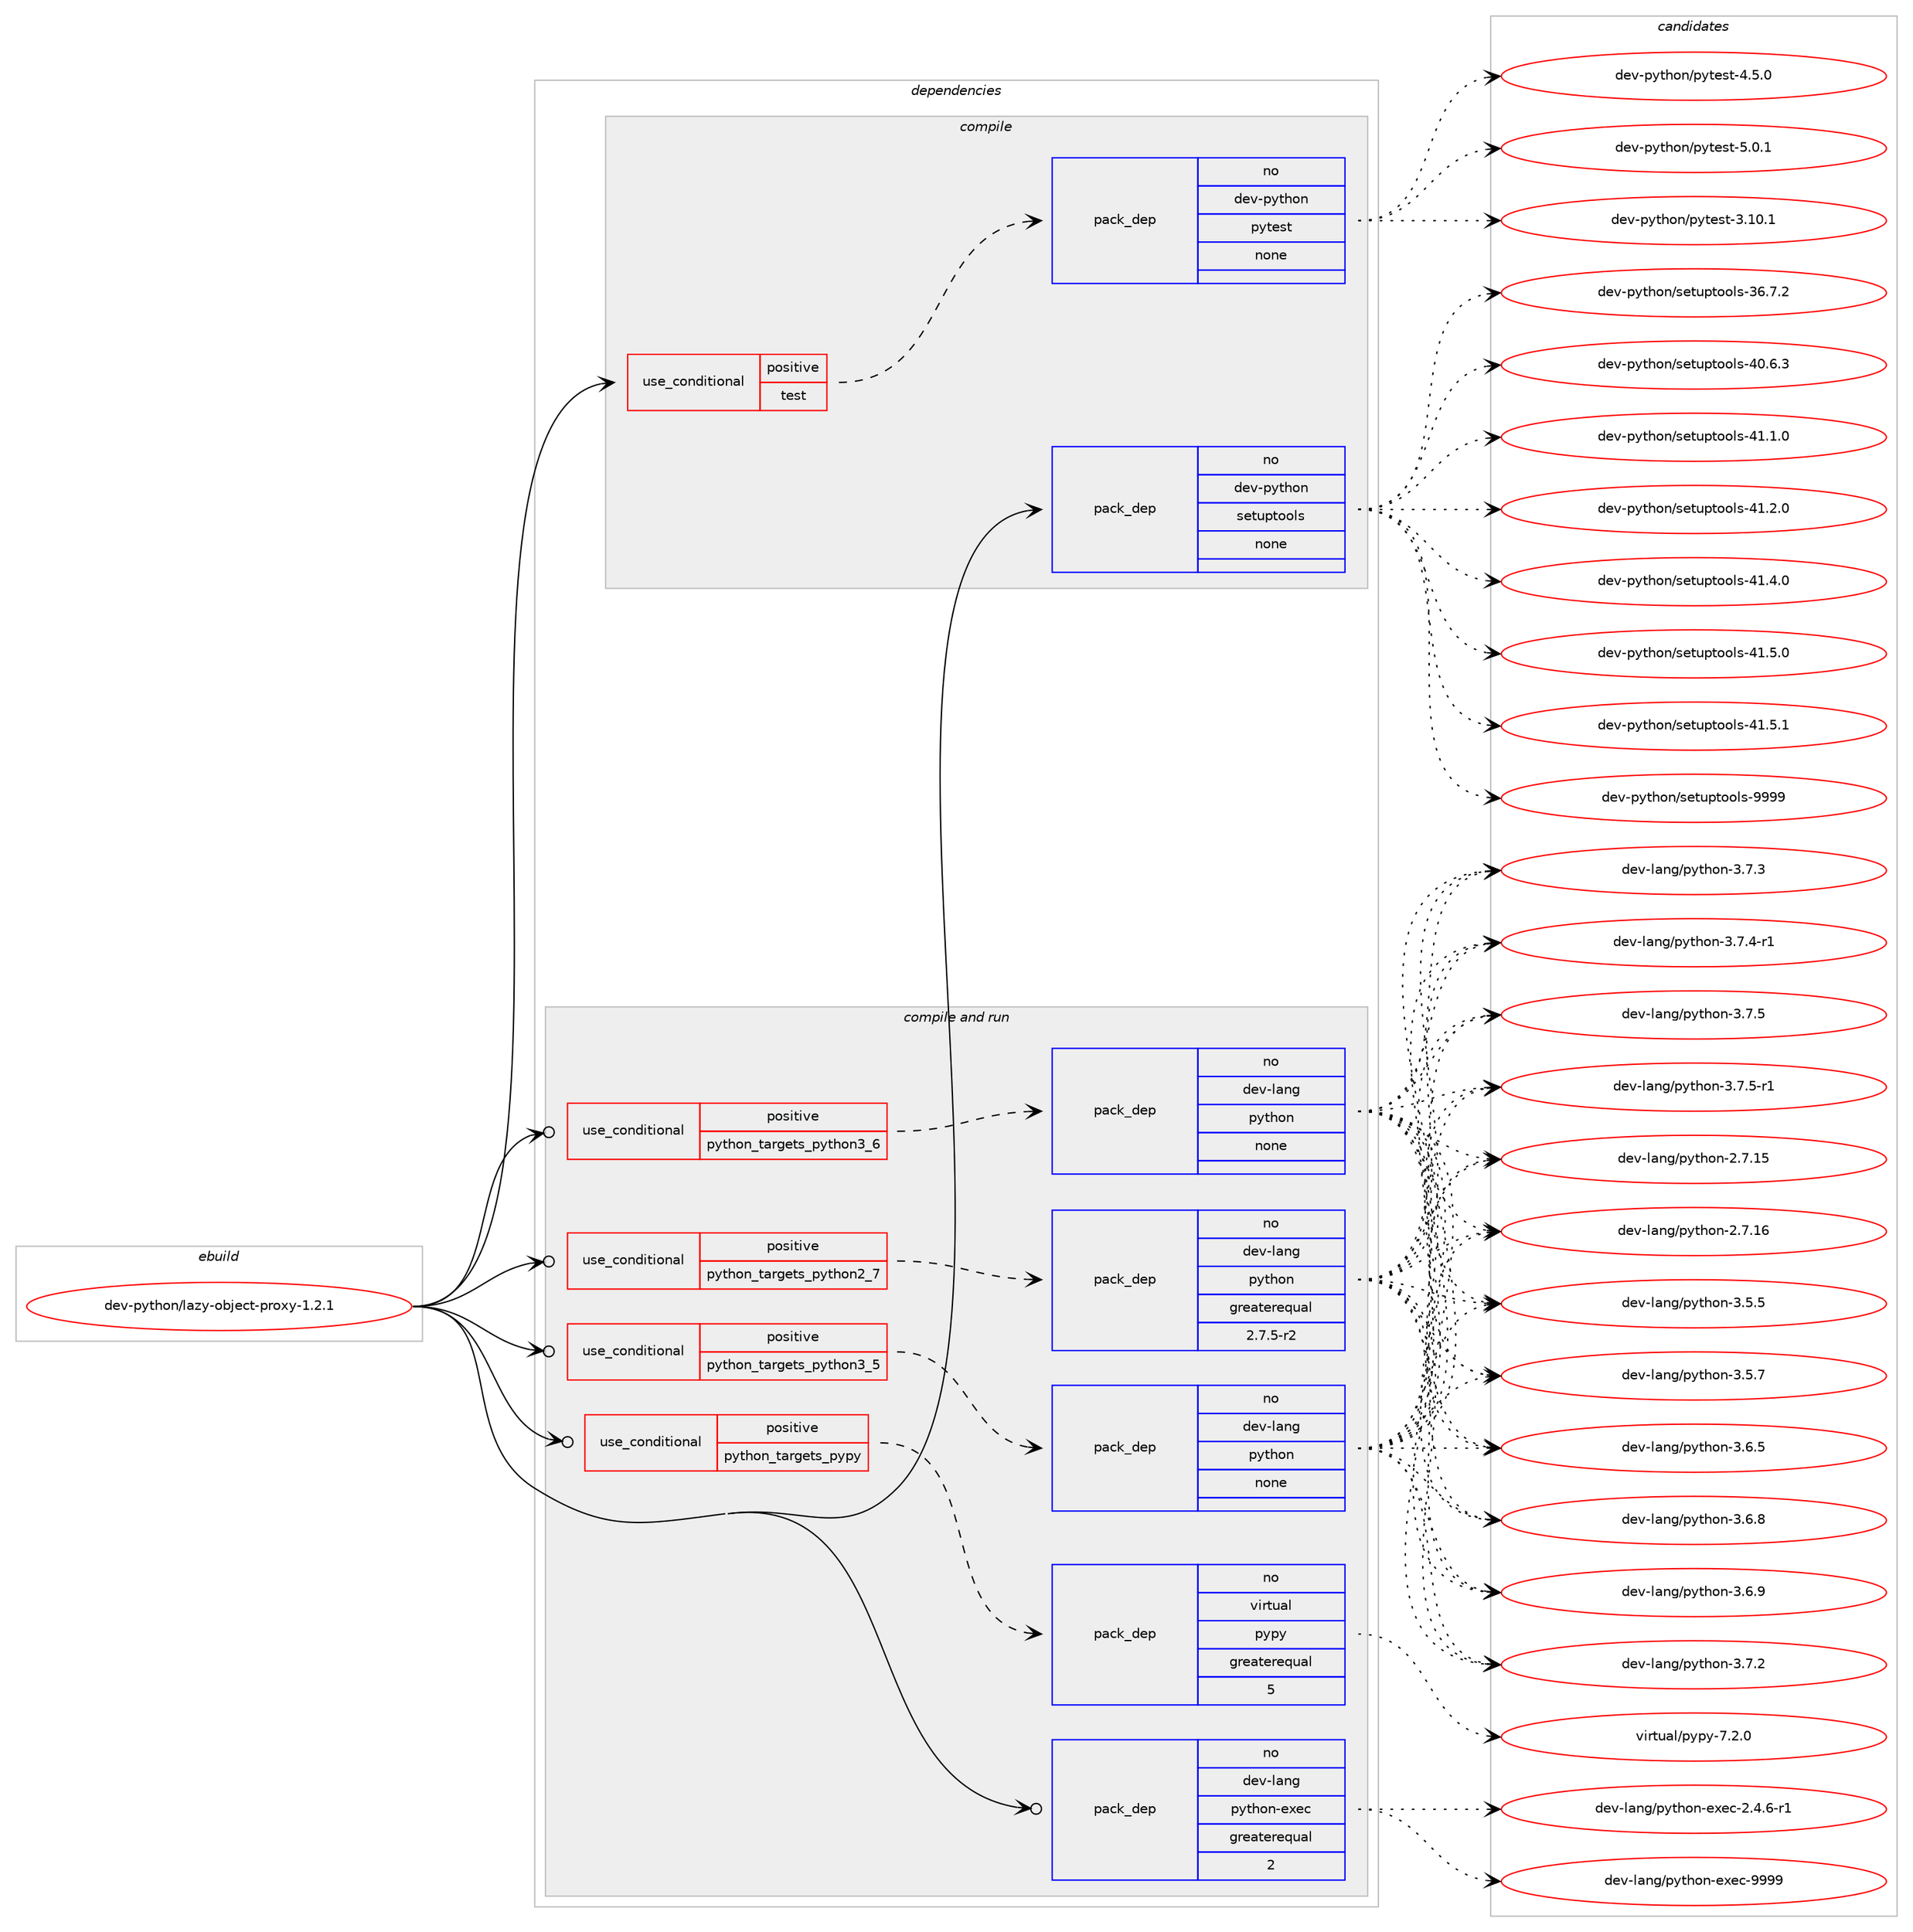 digraph prolog {

# *************
# Graph options
# *************

newrank=true;
concentrate=true;
compound=true;
graph [rankdir=LR,fontname=Helvetica,fontsize=10,ranksep=1.5];#, ranksep=2.5, nodesep=0.2];
edge  [arrowhead=vee];
node  [fontname=Helvetica,fontsize=10];

# **********
# The ebuild
# **********

subgraph cluster_leftcol {
color=gray;
rank=same;
label=<<i>ebuild</i>>;
id [label="dev-python/lazy-object-proxy-1.2.1", color=red, width=4, href="../dev-python/lazy-object-proxy-1.2.1.svg"];
}

# ****************
# The dependencies
# ****************

subgraph cluster_midcol {
color=gray;
label=<<i>dependencies</i>>;
subgraph cluster_compile {
fillcolor="#eeeeee";
style=filled;
label=<<i>compile</i>>;
subgraph cond141858 {
dependency612620 [label=<<TABLE BORDER="0" CELLBORDER="1" CELLSPACING="0" CELLPADDING="4"><TR><TD ROWSPAN="3" CELLPADDING="10">use_conditional</TD></TR><TR><TD>positive</TD></TR><TR><TD>test</TD></TR></TABLE>>, shape=none, color=red];
subgraph pack458958 {
dependency612621 [label=<<TABLE BORDER="0" CELLBORDER="1" CELLSPACING="0" CELLPADDING="4" WIDTH="220"><TR><TD ROWSPAN="6" CELLPADDING="30">pack_dep</TD></TR><TR><TD WIDTH="110">no</TD></TR><TR><TD>dev-python</TD></TR><TR><TD>pytest</TD></TR><TR><TD>none</TD></TR><TR><TD></TD></TR></TABLE>>, shape=none, color=blue];
}
dependency612620:e -> dependency612621:w [weight=20,style="dashed",arrowhead="vee"];
}
id:e -> dependency612620:w [weight=20,style="solid",arrowhead="vee"];
subgraph pack458959 {
dependency612622 [label=<<TABLE BORDER="0" CELLBORDER="1" CELLSPACING="0" CELLPADDING="4" WIDTH="220"><TR><TD ROWSPAN="6" CELLPADDING="30">pack_dep</TD></TR><TR><TD WIDTH="110">no</TD></TR><TR><TD>dev-python</TD></TR><TR><TD>setuptools</TD></TR><TR><TD>none</TD></TR><TR><TD></TD></TR></TABLE>>, shape=none, color=blue];
}
id:e -> dependency612622:w [weight=20,style="solid",arrowhead="vee"];
}
subgraph cluster_compileandrun {
fillcolor="#eeeeee";
style=filled;
label=<<i>compile and run</i>>;
subgraph cond141859 {
dependency612623 [label=<<TABLE BORDER="0" CELLBORDER="1" CELLSPACING="0" CELLPADDING="4"><TR><TD ROWSPAN="3" CELLPADDING="10">use_conditional</TD></TR><TR><TD>positive</TD></TR><TR><TD>python_targets_pypy</TD></TR></TABLE>>, shape=none, color=red];
subgraph pack458960 {
dependency612624 [label=<<TABLE BORDER="0" CELLBORDER="1" CELLSPACING="0" CELLPADDING="4" WIDTH="220"><TR><TD ROWSPAN="6" CELLPADDING="30">pack_dep</TD></TR><TR><TD WIDTH="110">no</TD></TR><TR><TD>virtual</TD></TR><TR><TD>pypy</TD></TR><TR><TD>greaterequal</TD></TR><TR><TD>5</TD></TR></TABLE>>, shape=none, color=blue];
}
dependency612623:e -> dependency612624:w [weight=20,style="dashed",arrowhead="vee"];
}
id:e -> dependency612623:w [weight=20,style="solid",arrowhead="odotvee"];
subgraph cond141860 {
dependency612625 [label=<<TABLE BORDER="0" CELLBORDER="1" CELLSPACING="0" CELLPADDING="4"><TR><TD ROWSPAN="3" CELLPADDING="10">use_conditional</TD></TR><TR><TD>positive</TD></TR><TR><TD>python_targets_python2_7</TD></TR></TABLE>>, shape=none, color=red];
subgraph pack458961 {
dependency612626 [label=<<TABLE BORDER="0" CELLBORDER="1" CELLSPACING="0" CELLPADDING="4" WIDTH="220"><TR><TD ROWSPAN="6" CELLPADDING="30">pack_dep</TD></TR><TR><TD WIDTH="110">no</TD></TR><TR><TD>dev-lang</TD></TR><TR><TD>python</TD></TR><TR><TD>greaterequal</TD></TR><TR><TD>2.7.5-r2</TD></TR></TABLE>>, shape=none, color=blue];
}
dependency612625:e -> dependency612626:w [weight=20,style="dashed",arrowhead="vee"];
}
id:e -> dependency612625:w [weight=20,style="solid",arrowhead="odotvee"];
subgraph cond141861 {
dependency612627 [label=<<TABLE BORDER="0" CELLBORDER="1" CELLSPACING="0" CELLPADDING="4"><TR><TD ROWSPAN="3" CELLPADDING="10">use_conditional</TD></TR><TR><TD>positive</TD></TR><TR><TD>python_targets_python3_5</TD></TR></TABLE>>, shape=none, color=red];
subgraph pack458962 {
dependency612628 [label=<<TABLE BORDER="0" CELLBORDER="1" CELLSPACING="0" CELLPADDING="4" WIDTH="220"><TR><TD ROWSPAN="6" CELLPADDING="30">pack_dep</TD></TR><TR><TD WIDTH="110">no</TD></TR><TR><TD>dev-lang</TD></TR><TR><TD>python</TD></TR><TR><TD>none</TD></TR><TR><TD></TD></TR></TABLE>>, shape=none, color=blue];
}
dependency612627:e -> dependency612628:w [weight=20,style="dashed",arrowhead="vee"];
}
id:e -> dependency612627:w [weight=20,style="solid",arrowhead="odotvee"];
subgraph cond141862 {
dependency612629 [label=<<TABLE BORDER="0" CELLBORDER="1" CELLSPACING="0" CELLPADDING="4"><TR><TD ROWSPAN="3" CELLPADDING="10">use_conditional</TD></TR><TR><TD>positive</TD></TR><TR><TD>python_targets_python3_6</TD></TR></TABLE>>, shape=none, color=red];
subgraph pack458963 {
dependency612630 [label=<<TABLE BORDER="0" CELLBORDER="1" CELLSPACING="0" CELLPADDING="4" WIDTH="220"><TR><TD ROWSPAN="6" CELLPADDING="30">pack_dep</TD></TR><TR><TD WIDTH="110">no</TD></TR><TR><TD>dev-lang</TD></TR><TR><TD>python</TD></TR><TR><TD>none</TD></TR><TR><TD></TD></TR></TABLE>>, shape=none, color=blue];
}
dependency612629:e -> dependency612630:w [weight=20,style="dashed",arrowhead="vee"];
}
id:e -> dependency612629:w [weight=20,style="solid",arrowhead="odotvee"];
subgraph pack458964 {
dependency612631 [label=<<TABLE BORDER="0" CELLBORDER="1" CELLSPACING="0" CELLPADDING="4" WIDTH="220"><TR><TD ROWSPAN="6" CELLPADDING="30">pack_dep</TD></TR><TR><TD WIDTH="110">no</TD></TR><TR><TD>dev-lang</TD></TR><TR><TD>python-exec</TD></TR><TR><TD>greaterequal</TD></TR><TR><TD>2</TD></TR></TABLE>>, shape=none, color=blue];
}
id:e -> dependency612631:w [weight=20,style="solid",arrowhead="odotvee"];
}
subgraph cluster_run {
fillcolor="#eeeeee";
style=filled;
label=<<i>run</i>>;
}
}

# **************
# The candidates
# **************

subgraph cluster_choices {
rank=same;
color=gray;
label=<<i>candidates</i>>;

subgraph choice458958 {
color=black;
nodesep=1;
choice100101118451121211161041111104711212111610111511645514649484649 [label="dev-python/pytest-3.10.1", color=red, width=4,href="../dev-python/pytest-3.10.1.svg"];
choice1001011184511212111610411111047112121116101115116455246534648 [label="dev-python/pytest-4.5.0", color=red, width=4,href="../dev-python/pytest-4.5.0.svg"];
choice1001011184511212111610411111047112121116101115116455346484649 [label="dev-python/pytest-5.0.1", color=red, width=4,href="../dev-python/pytest-5.0.1.svg"];
dependency612621:e -> choice100101118451121211161041111104711212111610111511645514649484649:w [style=dotted,weight="100"];
dependency612621:e -> choice1001011184511212111610411111047112121116101115116455246534648:w [style=dotted,weight="100"];
dependency612621:e -> choice1001011184511212111610411111047112121116101115116455346484649:w [style=dotted,weight="100"];
}
subgraph choice458959 {
color=black;
nodesep=1;
choice100101118451121211161041111104711510111611711211611111110811545515446554650 [label="dev-python/setuptools-36.7.2", color=red, width=4,href="../dev-python/setuptools-36.7.2.svg"];
choice100101118451121211161041111104711510111611711211611111110811545524846544651 [label="dev-python/setuptools-40.6.3", color=red, width=4,href="../dev-python/setuptools-40.6.3.svg"];
choice100101118451121211161041111104711510111611711211611111110811545524946494648 [label="dev-python/setuptools-41.1.0", color=red, width=4,href="../dev-python/setuptools-41.1.0.svg"];
choice100101118451121211161041111104711510111611711211611111110811545524946504648 [label="dev-python/setuptools-41.2.0", color=red, width=4,href="../dev-python/setuptools-41.2.0.svg"];
choice100101118451121211161041111104711510111611711211611111110811545524946524648 [label="dev-python/setuptools-41.4.0", color=red, width=4,href="../dev-python/setuptools-41.4.0.svg"];
choice100101118451121211161041111104711510111611711211611111110811545524946534648 [label="dev-python/setuptools-41.5.0", color=red, width=4,href="../dev-python/setuptools-41.5.0.svg"];
choice100101118451121211161041111104711510111611711211611111110811545524946534649 [label="dev-python/setuptools-41.5.1", color=red, width=4,href="../dev-python/setuptools-41.5.1.svg"];
choice10010111845112121116104111110471151011161171121161111111081154557575757 [label="dev-python/setuptools-9999", color=red, width=4,href="../dev-python/setuptools-9999.svg"];
dependency612622:e -> choice100101118451121211161041111104711510111611711211611111110811545515446554650:w [style=dotted,weight="100"];
dependency612622:e -> choice100101118451121211161041111104711510111611711211611111110811545524846544651:w [style=dotted,weight="100"];
dependency612622:e -> choice100101118451121211161041111104711510111611711211611111110811545524946494648:w [style=dotted,weight="100"];
dependency612622:e -> choice100101118451121211161041111104711510111611711211611111110811545524946504648:w [style=dotted,weight="100"];
dependency612622:e -> choice100101118451121211161041111104711510111611711211611111110811545524946524648:w [style=dotted,weight="100"];
dependency612622:e -> choice100101118451121211161041111104711510111611711211611111110811545524946534648:w [style=dotted,weight="100"];
dependency612622:e -> choice100101118451121211161041111104711510111611711211611111110811545524946534649:w [style=dotted,weight="100"];
dependency612622:e -> choice10010111845112121116104111110471151011161171121161111111081154557575757:w [style=dotted,weight="100"];
}
subgraph choice458960 {
color=black;
nodesep=1;
choice1181051141161179710847112121112121455546504648 [label="virtual/pypy-7.2.0", color=red, width=4,href="../virtual/pypy-7.2.0.svg"];
dependency612624:e -> choice1181051141161179710847112121112121455546504648:w [style=dotted,weight="100"];
}
subgraph choice458961 {
color=black;
nodesep=1;
choice10010111845108971101034711212111610411111045504655464953 [label="dev-lang/python-2.7.15", color=red, width=4,href="../dev-lang/python-2.7.15.svg"];
choice10010111845108971101034711212111610411111045504655464954 [label="dev-lang/python-2.7.16", color=red, width=4,href="../dev-lang/python-2.7.16.svg"];
choice100101118451089711010347112121116104111110455146534653 [label="dev-lang/python-3.5.5", color=red, width=4,href="../dev-lang/python-3.5.5.svg"];
choice100101118451089711010347112121116104111110455146534655 [label="dev-lang/python-3.5.7", color=red, width=4,href="../dev-lang/python-3.5.7.svg"];
choice100101118451089711010347112121116104111110455146544653 [label="dev-lang/python-3.6.5", color=red, width=4,href="../dev-lang/python-3.6.5.svg"];
choice100101118451089711010347112121116104111110455146544656 [label="dev-lang/python-3.6.8", color=red, width=4,href="../dev-lang/python-3.6.8.svg"];
choice100101118451089711010347112121116104111110455146544657 [label="dev-lang/python-3.6.9", color=red, width=4,href="../dev-lang/python-3.6.9.svg"];
choice100101118451089711010347112121116104111110455146554650 [label="dev-lang/python-3.7.2", color=red, width=4,href="../dev-lang/python-3.7.2.svg"];
choice100101118451089711010347112121116104111110455146554651 [label="dev-lang/python-3.7.3", color=red, width=4,href="../dev-lang/python-3.7.3.svg"];
choice1001011184510897110103471121211161041111104551465546524511449 [label="dev-lang/python-3.7.4-r1", color=red, width=4,href="../dev-lang/python-3.7.4-r1.svg"];
choice100101118451089711010347112121116104111110455146554653 [label="dev-lang/python-3.7.5", color=red, width=4,href="../dev-lang/python-3.7.5.svg"];
choice1001011184510897110103471121211161041111104551465546534511449 [label="dev-lang/python-3.7.5-r1", color=red, width=4,href="../dev-lang/python-3.7.5-r1.svg"];
dependency612626:e -> choice10010111845108971101034711212111610411111045504655464953:w [style=dotted,weight="100"];
dependency612626:e -> choice10010111845108971101034711212111610411111045504655464954:w [style=dotted,weight="100"];
dependency612626:e -> choice100101118451089711010347112121116104111110455146534653:w [style=dotted,weight="100"];
dependency612626:e -> choice100101118451089711010347112121116104111110455146534655:w [style=dotted,weight="100"];
dependency612626:e -> choice100101118451089711010347112121116104111110455146544653:w [style=dotted,weight="100"];
dependency612626:e -> choice100101118451089711010347112121116104111110455146544656:w [style=dotted,weight="100"];
dependency612626:e -> choice100101118451089711010347112121116104111110455146544657:w [style=dotted,weight="100"];
dependency612626:e -> choice100101118451089711010347112121116104111110455146554650:w [style=dotted,weight="100"];
dependency612626:e -> choice100101118451089711010347112121116104111110455146554651:w [style=dotted,weight="100"];
dependency612626:e -> choice1001011184510897110103471121211161041111104551465546524511449:w [style=dotted,weight="100"];
dependency612626:e -> choice100101118451089711010347112121116104111110455146554653:w [style=dotted,weight="100"];
dependency612626:e -> choice1001011184510897110103471121211161041111104551465546534511449:w [style=dotted,weight="100"];
}
subgraph choice458962 {
color=black;
nodesep=1;
choice10010111845108971101034711212111610411111045504655464953 [label="dev-lang/python-2.7.15", color=red, width=4,href="../dev-lang/python-2.7.15.svg"];
choice10010111845108971101034711212111610411111045504655464954 [label="dev-lang/python-2.7.16", color=red, width=4,href="../dev-lang/python-2.7.16.svg"];
choice100101118451089711010347112121116104111110455146534653 [label="dev-lang/python-3.5.5", color=red, width=4,href="../dev-lang/python-3.5.5.svg"];
choice100101118451089711010347112121116104111110455146534655 [label="dev-lang/python-3.5.7", color=red, width=4,href="../dev-lang/python-3.5.7.svg"];
choice100101118451089711010347112121116104111110455146544653 [label="dev-lang/python-3.6.5", color=red, width=4,href="../dev-lang/python-3.6.5.svg"];
choice100101118451089711010347112121116104111110455146544656 [label="dev-lang/python-3.6.8", color=red, width=4,href="../dev-lang/python-3.6.8.svg"];
choice100101118451089711010347112121116104111110455146544657 [label="dev-lang/python-3.6.9", color=red, width=4,href="../dev-lang/python-3.6.9.svg"];
choice100101118451089711010347112121116104111110455146554650 [label="dev-lang/python-3.7.2", color=red, width=4,href="../dev-lang/python-3.7.2.svg"];
choice100101118451089711010347112121116104111110455146554651 [label="dev-lang/python-3.7.3", color=red, width=4,href="../dev-lang/python-3.7.3.svg"];
choice1001011184510897110103471121211161041111104551465546524511449 [label="dev-lang/python-3.7.4-r1", color=red, width=4,href="../dev-lang/python-3.7.4-r1.svg"];
choice100101118451089711010347112121116104111110455146554653 [label="dev-lang/python-3.7.5", color=red, width=4,href="../dev-lang/python-3.7.5.svg"];
choice1001011184510897110103471121211161041111104551465546534511449 [label="dev-lang/python-3.7.5-r1", color=red, width=4,href="../dev-lang/python-3.7.5-r1.svg"];
dependency612628:e -> choice10010111845108971101034711212111610411111045504655464953:w [style=dotted,weight="100"];
dependency612628:e -> choice10010111845108971101034711212111610411111045504655464954:w [style=dotted,weight="100"];
dependency612628:e -> choice100101118451089711010347112121116104111110455146534653:w [style=dotted,weight="100"];
dependency612628:e -> choice100101118451089711010347112121116104111110455146534655:w [style=dotted,weight="100"];
dependency612628:e -> choice100101118451089711010347112121116104111110455146544653:w [style=dotted,weight="100"];
dependency612628:e -> choice100101118451089711010347112121116104111110455146544656:w [style=dotted,weight="100"];
dependency612628:e -> choice100101118451089711010347112121116104111110455146544657:w [style=dotted,weight="100"];
dependency612628:e -> choice100101118451089711010347112121116104111110455146554650:w [style=dotted,weight="100"];
dependency612628:e -> choice100101118451089711010347112121116104111110455146554651:w [style=dotted,weight="100"];
dependency612628:e -> choice1001011184510897110103471121211161041111104551465546524511449:w [style=dotted,weight="100"];
dependency612628:e -> choice100101118451089711010347112121116104111110455146554653:w [style=dotted,weight="100"];
dependency612628:e -> choice1001011184510897110103471121211161041111104551465546534511449:w [style=dotted,weight="100"];
}
subgraph choice458963 {
color=black;
nodesep=1;
choice10010111845108971101034711212111610411111045504655464953 [label="dev-lang/python-2.7.15", color=red, width=4,href="../dev-lang/python-2.7.15.svg"];
choice10010111845108971101034711212111610411111045504655464954 [label="dev-lang/python-2.7.16", color=red, width=4,href="../dev-lang/python-2.7.16.svg"];
choice100101118451089711010347112121116104111110455146534653 [label="dev-lang/python-3.5.5", color=red, width=4,href="../dev-lang/python-3.5.5.svg"];
choice100101118451089711010347112121116104111110455146534655 [label="dev-lang/python-3.5.7", color=red, width=4,href="../dev-lang/python-3.5.7.svg"];
choice100101118451089711010347112121116104111110455146544653 [label="dev-lang/python-3.6.5", color=red, width=4,href="../dev-lang/python-3.6.5.svg"];
choice100101118451089711010347112121116104111110455146544656 [label="dev-lang/python-3.6.8", color=red, width=4,href="../dev-lang/python-3.6.8.svg"];
choice100101118451089711010347112121116104111110455146544657 [label="dev-lang/python-3.6.9", color=red, width=4,href="../dev-lang/python-3.6.9.svg"];
choice100101118451089711010347112121116104111110455146554650 [label="dev-lang/python-3.7.2", color=red, width=4,href="../dev-lang/python-3.7.2.svg"];
choice100101118451089711010347112121116104111110455146554651 [label="dev-lang/python-3.7.3", color=red, width=4,href="../dev-lang/python-3.7.3.svg"];
choice1001011184510897110103471121211161041111104551465546524511449 [label="dev-lang/python-3.7.4-r1", color=red, width=4,href="../dev-lang/python-3.7.4-r1.svg"];
choice100101118451089711010347112121116104111110455146554653 [label="dev-lang/python-3.7.5", color=red, width=4,href="../dev-lang/python-3.7.5.svg"];
choice1001011184510897110103471121211161041111104551465546534511449 [label="dev-lang/python-3.7.5-r1", color=red, width=4,href="../dev-lang/python-3.7.5-r1.svg"];
dependency612630:e -> choice10010111845108971101034711212111610411111045504655464953:w [style=dotted,weight="100"];
dependency612630:e -> choice10010111845108971101034711212111610411111045504655464954:w [style=dotted,weight="100"];
dependency612630:e -> choice100101118451089711010347112121116104111110455146534653:w [style=dotted,weight="100"];
dependency612630:e -> choice100101118451089711010347112121116104111110455146534655:w [style=dotted,weight="100"];
dependency612630:e -> choice100101118451089711010347112121116104111110455146544653:w [style=dotted,weight="100"];
dependency612630:e -> choice100101118451089711010347112121116104111110455146544656:w [style=dotted,weight="100"];
dependency612630:e -> choice100101118451089711010347112121116104111110455146544657:w [style=dotted,weight="100"];
dependency612630:e -> choice100101118451089711010347112121116104111110455146554650:w [style=dotted,weight="100"];
dependency612630:e -> choice100101118451089711010347112121116104111110455146554651:w [style=dotted,weight="100"];
dependency612630:e -> choice1001011184510897110103471121211161041111104551465546524511449:w [style=dotted,weight="100"];
dependency612630:e -> choice100101118451089711010347112121116104111110455146554653:w [style=dotted,weight="100"];
dependency612630:e -> choice1001011184510897110103471121211161041111104551465546534511449:w [style=dotted,weight="100"];
}
subgraph choice458964 {
color=black;
nodesep=1;
choice10010111845108971101034711212111610411111045101120101994550465246544511449 [label="dev-lang/python-exec-2.4.6-r1", color=red, width=4,href="../dev-lang/python-exec-2.4.6-r1.svg"];
choice10010111845108971101034711212111610411111045101120101994557575757 [label="dev-lang/python-exec-9999", color=red, width=4,href="../dev-lang/python-exec-9999.svg"];
dependency612631:e -> choice10010111845108971101034711212111610411111045101120101994550465246544511449:w [style=dotted,weight="100"];
dependency612631:e -> choice10010111845108971101034711212111610411111045101120101994557575757:w [style=dotted,weight="100"];
}
}

}
